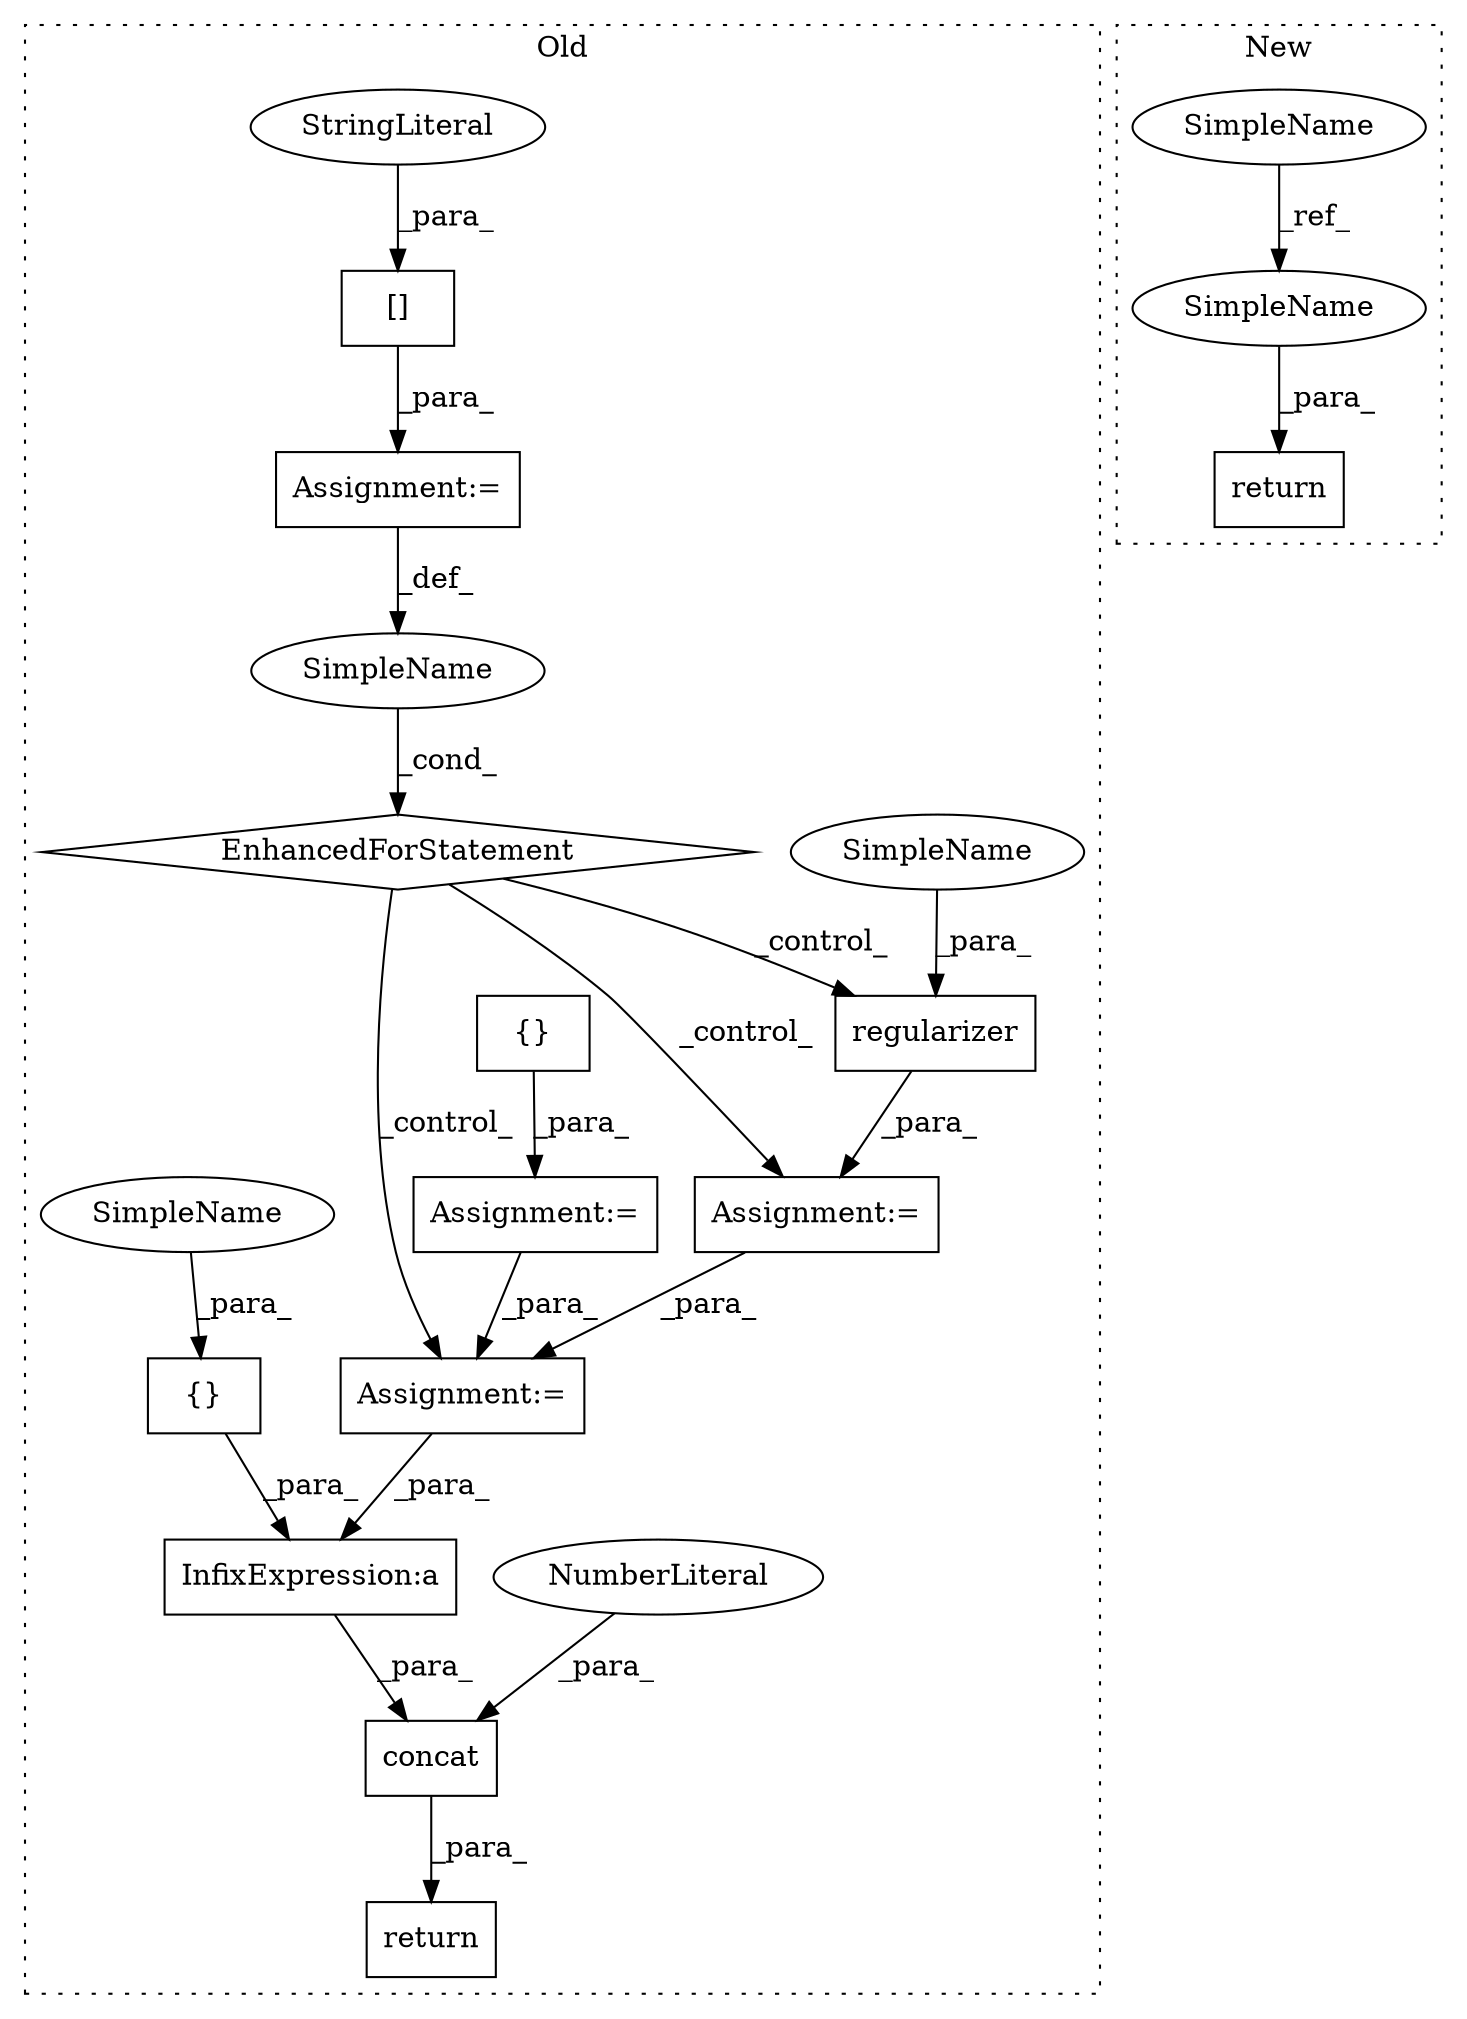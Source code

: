 digraph G {
subgraph cluster0 {
1 [label="concat" a="32" s="5014,5052" l="7,1" shape="box"];
3 [label="return" a="41" s="4996" l="7" shape="box"];
4 [label="Assignment:=" a="7" s="4978" l="2" shape="box"];
5 [label="NumberLiteral" a="34" s="5021" l="1" shape="ellipse"];
6 [label="Assignment:=" a="7" s="4922" l="1" shape="box"];
7 [label="Assignment:=" a="7" s="4797" l="1" shape="box"];
8 [label="InfixExpression:a" a="27" s="5037" l="3" shape="box"];
9 [label="EnhancedForStatement" a="70" s="4815,4908" l="53,2" shape="diamond"];
10 [label="{}" a="4" s="5032,5036" l="1,1" shape="box"];
12 [label="regularizer" a="32" s="4923,4957" l="12,1" shape="box"];
13 [label="{}" a="4" s="4807" l="2" shape="box"];
14 [label="SimpleName" a="42" s="4872" l="11" shape="ellipse"];
15 [label="Assignment:=" a="7" s="4815,4908" l="53,2" shape="box"];
16 [label="[]" a="2" s="4886,4907" l="7,1" shape="box"];
17 [label="StringLiteral" a="45" s="4893" l="14" shape="ellipse"];
19 [label="SimpleName" a="42" s="5033" l="3" shape="ellipse"];
20 [label="SimpleName" a="42" s="4947" l="3" shape="ellipse"];
label = "Old";
style="dotted";
}
subgraph cluster1 {
2 [label="return" a="41" s="4591" l="7" shape="box"];
11 [label="SimpleName" a="42" s="4527" l="3" shape="ellipse"];
18 [label="SimpleName" a="42" s="4598" l="3" shape="ellipse"];
label = "New";
style="dotted";
}
1 -> 3 [label="_para_"];
4 -> 8 [label="_para_"];
5 -> 1 [label="_para_"];
6 -> 4 [label="_para_"];
7 -> 4 [label="_para_"];
8 -> 1 [label="_para_"];
9 -> 4 [label="_control_"];
9 -> 6 [label="_control_"];
9 -> 12 [label="_control_"];
10 -> 8 [label="_para_"];
11 -> 18 [label="_ref_"];
12 -> 6 [label="_para_"];
13 -> 7 [label="_para_"];
14 -> 9 [label="_cond_"];
15 -> 14 [label="_def_"];
16 -> 15 [label="_para_"];
17 -> 16 [label="_para_"];
18 -> 2 [label="_para_"];
19 -> 10 [label="_para_"];
20 -> 12 [label="_para_"];
}